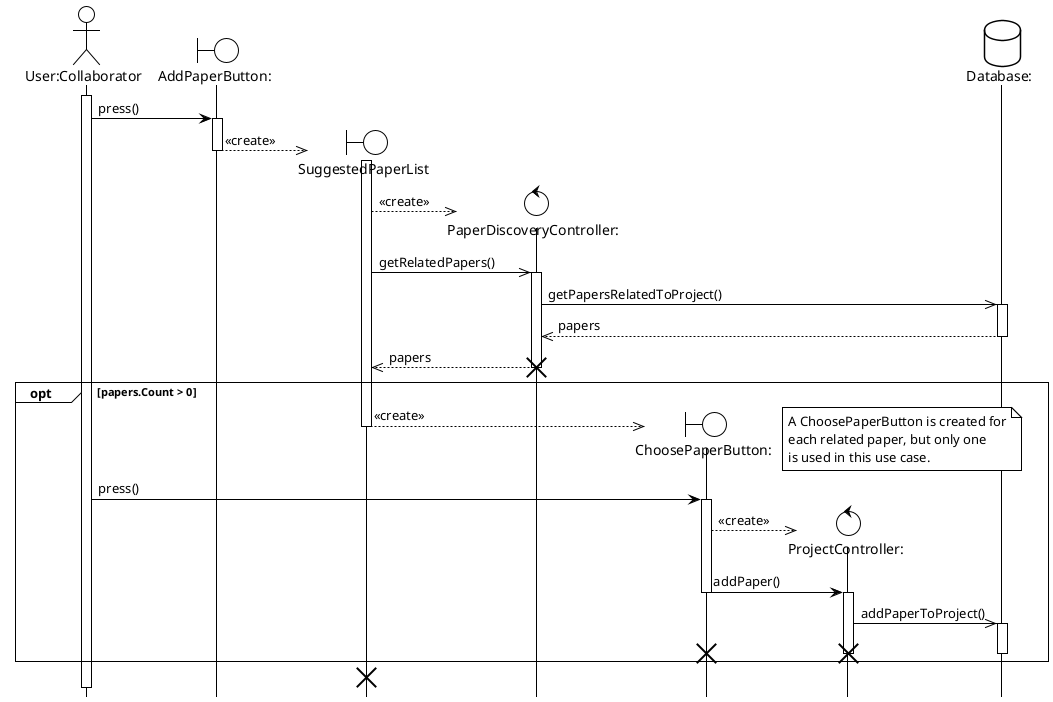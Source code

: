 @startuml AddSuggestedPaper
!theme plain
hide footbox
actor "User:Collaborator" as u
boundary "AddPaperButton:" as apb
boundary "SuggestedPaperList" as spl
control "PaperDiscoveryController:" as pdc
boundary "ChoosePaperButton:" as cpb
control "ProjectController:" as pc
database "Database:" as db

activate u

u -> apb : press()
activate apb

create spl
apb -->> spl : <<create>>
deactivate apb
activate spl

create pdc
spl -->> pdc : <<create>>
spl ->> pdc : getRelatedPapers()
activate pdc

pdc ->> db : getPapersRelatedToProject()
activate db

db -->> pdc : papers
deactivate db

pdc -->> spl : papers
destroy pdc

opt papers.Count > 0

	create cpb
	spl -->> cpb : <<create>>
	deactivate spl

	note right
		A ChoosePaperButton is created for
		each related paper, but only one
		is used in this use case.
	end note

	u -> cpb : press()
	activate cpb

	create pc
	cpb -->> pc : <<create>>
	cpb -> pc : addPaper()
	deactivate cpb
	activate pc

	pc ->> db : addPaperToProject()
	activate db
	deactivate db
	
	destroy pc
	destroy cpb

end

destroy spl

/'
actor Collaborator as pc
boundary PaperView as pv
control PaperController as psc
boundary AddPaperSuggestion as aps
boundary PaperPreview as pp
database Database as pd


activate pc

pc -> pv : open()
activate pv

create psc
pv --> psc : <<create>>
activate psc
deactivate pv

psc -> pd : findRelatedPapers()
activate pd
pd --> psc : papers
deactivate pd

opt papers.Count > 0

	create aps
	psc --> aps : <<create>>
	deactivate psc
	
	note right
	An AddPaperSuggestion
	is created for each
	related paper found
	end note

	loop while ProjectCollaborator wants to add suggested papers

		pc -> aps : press()
		activate aps

		aps -> psc : addSuggestion()
		deactivate aps
		activate psc

		create pp
		psc -> pp : <<create>>
		deactivate psc

		pc -> pp : confirm()
		activate pp

		pp -> psc : confirmAdd()
		destroy pp
		activate psc

		psc -> pd : addPaperToProject()
		activate pd
		deactivate pd

		psc -> aps : <<destroy>>
		deactivate psc
		destroy aps

	end
end

destroy psc
'/
@enduml